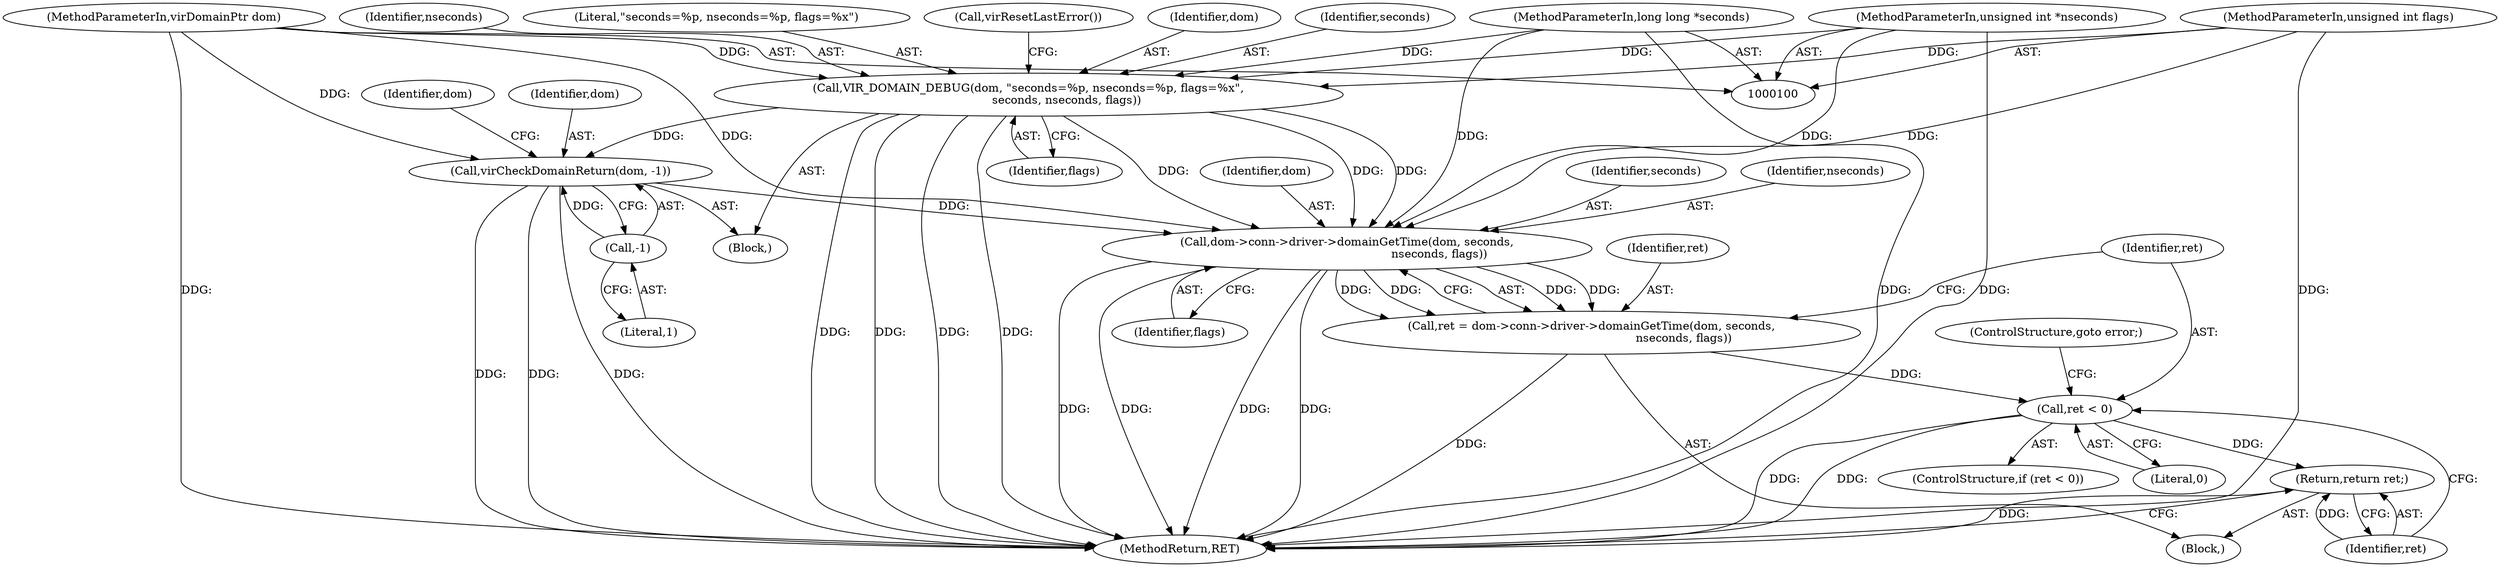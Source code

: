 digraph "0_libvirt_506e9d6c2d4baaf580d489fff0690c0ff2ff588f@API" {
"1000136" [label="(Call,dom->conn->driver->domainGetTime(dom, seconds,\n                                                   nseconds, flags))"];
"1000113" [label="(Call,virCheckDomainReturn(dom, -1))"];
"1000106" [label="(Call,VIR_DOMAIN_DEBUG(dom, \"seconds=%p, nseconds=%p, flags=%x\",\n                     seconds, nseconds, flags))"];
"1000101" [label="(MethodParameterIn,virDomainPtr dom)"];
"1000102" [label="(MethodParameterIn,long long *seconds)"];
"1000103" [label="(MethodParameterIn,unsigned int *nseconds)"];
"1000104" [label="(MethodParameterIn,unsigned int flags)"];
"1000115" [label="(Call,-1)"];
"1000134" [label="(Call,ret = dom->conn->driver->domainGetTime(dom, seconds,\n                                                   nseconds, flags))"];
"1000142" [label="(Call,ret < 0)"];
"1000146" [label="(Return,return ret;)"];
"1000157" [label="(MethodReturn,RET)"];
"1000101" [label="(MethodParameterIn,virDomainPtr dom)"];
"1000141" [label="(ControlStructure,if (ret < 0))"];
"1000142" [label="(Call,ret < 0)"];
"1000138" [label="(Identifier,seconds)"];
"1000105" [label="(Block,)"];
"1000140" [label="(Identifier,flags)"];
"1000110" [label="(Identifier,nseconds)"];
"1000103" [label="(MethodParameterIn,unsigned int *nseconds)"];
"1000108" [label="(Literal,\"seconds=%p, nseconds=%p, flags=%x\")"];
"1000115" [label="(Call,-1)"];
"1000136" [label="(Call,dom->conn->driver->domainGetTime(dom, seconds,\n                                                   nseconds, flags))"];
"1000135" [label="(Identifier,ret)"];
"1000113" [label="(Call,virCheckDomainReturn(dom, -1))"];
"1000147" [label="(Identifier,ret)"];
"1000111" [label="(Identifier,flags)"];
"1000106" [label="(Call,VIR_DOMAIN_DEBUG(dom, \"seconds=%p, nseconds=%p, flags=%x\",\n                     seconds, nseconds, flags))"];
"1000112" [label="(Call,virResetLastError())"];
"1000107" [label="(Identifier,dom)"];
"1000134" [label="(Call,ret = dom->conn->driver->domainGetTime(dom, seconds,\n                                                   nseconds, flags))"];
"1000145" [label="(ControlStructure,goto error;)"];
"1000104" [label="(MethodParameterIn,unsigned int flags)"];
"1000102" [label="(MethodParameterIn,long long *seconds)"];
"1000132" [label="(Block,)"];
"1000116" [label="(Literal,1)"];
"1000139" [label="(Identifier,nseconds)"];
"1000120" [label="(Identifier,dom)"];
"1000137" [label="(Identifier,dom)"];
"1000114" [label="(Identifier,dom)"];
"1000146" [label="(Return,return ret;)"];
"1000143" [label="(Identifier,ret)"];
"1000109" [label="(Identifier,seconds)"];
"1000144" [label="(Literal,0)"];
"1000136" -> "1000134"  [label="AST: "];
"1000136" -> "1000140"  [label="CFG: "];
"1000137" -> "1000136"  [label="AST: "];
"1000138" -> "1000136"  [label="AST: "];
"1000139" -> "1000136"  [label="AST: "];
"1000140" -> "1000136"  [label="AST: "];
"1000134" -> "1000136"  [label="CFG: "];
"1000136" -> "1000157"  [label="DDG: "];
"1000136" -> "1000157"  [label="DDG: "];
"1000136" -> "1000157"  [label="DDG: "];
"1000136" -> "1000157"  [label="DDG: "];
"1000136" -> "1000134"  [label="DDG: "];
"1000136" -> "1000134"  [label="DDG: "];
"1000136" -> "1000134"  [label="DDG: "];
"1000136" -> "1000134"  [label="DDG: "];
"1000113" -> "1000136"  [label="DDG: "];
"1000101" -> "1000136"  [label="DDG: "];
"1000106" -> "1000136"  [label="DDG: "];
"1000106" -> "1000136"  [label="DDG: "];
"1000106" -> "1000136"  [label="DDG: "];
"1000102" -> "1000136"  [label="DDG: "];
"1000103" -> "1000136"  [label="DDG: "];
"1000104" -> "1000136"  [label="DDG: "];
"1000113" -> "1000105"  [label="AST: "];
"1000113" -> "1000115"  [label="CFG: "];
"1000114" -> "1000113"  [label="AST: "];
"1000115" -> "1000113"  [label="AST: "];
"1000120" -> "1000113"  [label="CFG: "];
"1000113" -> "1000157"  [label="DDG: "];
"1000113" -> "1000157"  [label="DDG: "];
"1000113" -> "1000157"  [label="DDG: "];
"1000106" -> "1000113"  [label="DDG: "];
"1000101" -> "1000113"  [label="DDG: "];
"1000115" -> "1000113"  [label="DDG: "];
"1000106" -> "1000105"  [label="AST: "];
"1000106" -> "1000111"  [label="CFG: "];
"1000107" -> "1000106"  [label="AST: "];
"1000108" -> "1000106"  [label="AST: "];
"1000109" -> "1000106"  [label="AST: "];
"1000110" -> "1000106"  [label="AST: "];
"1000111" -> "1000106"  [label="AST: "];
"1000112" -> "1000106"  [label="CFG: "];
"1000106" -> "1000157"  [label="DDG: "];
"1000106" -> "1000157"  [label="DDG: "];
"1000106" -> "1000157"  [label="DDG: "];
"1000106" -> "1000157"  [label="DDG: "];
"1000101" -> "1000106"  [label="DDG: "];
"1000102" -> "1000106"  [label="DDG: "];
"1000103" -> "1000106"  [label="DDG: "];
"1000104" -> "1000106"  [label="DDG: "];
"1000101" -> "1000100"  [label="AST: "];
"1000101" -> "1000157"  [label="DDG: "];
"1000102" -> "1000100"  [label="AST: "];
"1000102" -> "1000157"  [label="DDG: "];
"1000103" -> "1000100"  [label="AST: "];
"1000103" -> "1000157"  [label="DDG: "];
"1000104" -> "1000100"  [label="AST: "];
"1000104" -> "1000157"  [label="DDG: "];
"1000115" -> "1000116"  [label="CFG: "];
"1000116" -> "1000115"  [label="AST: "];
"1000134" -> "1000132"  [label="AST: "];
"1000135" -> "1000134"  [label="AST: "];
"1000143" -> "1000134"  [label="CFG: "];
"1000134" -> "1000157"  [label="DDG: "];
"1000134" -> "1000142"  [label="DDG: "];
"1000142" -> "1000141"  [label="AST: "];
"1000142" -> "1000144"  [label="CFG: "];
"1000143" -> "1000142"  [label="AST: "];
"1000144" -> "1000142"  [label="AST: "];
"1000145" -> "1000142"  [label="CFG: "];
"1000147" -> "1000142"  [label="CFG: "];
"1000142" -> "1000157"  [label="DDG: "];
"1000142" -> "1000157"  [label="DDG: "];
"1000142" -> "1000146"  [label="DDG: "];
"1000146" -> "1000132"  [label="AST: "];
"1000146" -> "1000147"  [label="CFG: "];
"1000147" -> "1000146"  [label="AST: "];
"1000157" -> "1000146"  [label="CFG: "];
"1000146" -> "1000157"  [label="DDG: "];
"1000147" -> "1000146"  [label="DDG: "];
}
